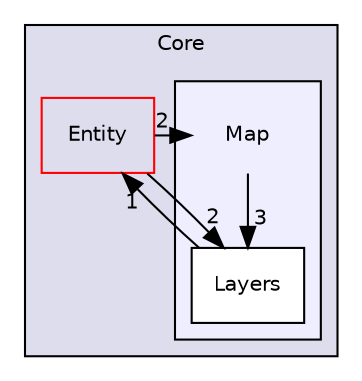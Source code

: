 digraph "src/Core/Map" {
  bgcolor=transparent;
  compound=true
  node [ fontsize="10", fontname="Helvetica"];
  edge [ labelfontsize="10", labelfontname="Helvetica"];
  subgraph clusterdir_a2f0e5642e47e7ed59fe0f0829eafb5f {
    graph [ bgcolor="#ddddee", pencolor="black", label="Core" fontname="Helvetica", fontsize="10", URL="dir_a2f0e5642e47e7ed59fe0f0829eafb5f.html"]
  dir_68e2f26f53a5eb0960065d69a44b95e0 [shape=box label="Entity" color="red" URL="dir_68e2f26f53a5eb0960065d69a44b95e0.html"];
  subgraph clusterdir_38d5e71d7d94264356c8b2e5ffa968dc {
    graph [ bgcolor="#eeeeff", pencolor="black", label="" URL="dir_38d5e71d7d94264356c8b2e5ffa968dc.html"];
    dir_38d5e71d7d94264356c8b2e5ffa968dc [shape=plaintext label="Map"];
  dir_05c82d6c5374e75bedacb1bc8d51d2e2 [shape=box label="Layers" fillcolor="white" style="filled" URL="dir_05c82d6c5374e75bedacb1bc8d51d2e2.html"];
  }
  }
  dir_68e2f26f53a5eb0960065d69a44b95e0->dir_05c82d6c5374e75bedacb1bc8d51d2e2 [headlabel="2", labeldistance=1.5 headhref="dir_000002_000005.html"];
  dir_68e2f26f53a5eb0960065d69a44b95e0->dir_38d5e71d7d94264356c8b2e5ffa968dc [headlabel="2", labeldistance=1.5 headhref="dir_000002_000004.html"];
  dir_38d5e71d7d94264356c8b2e5ffa968dc->dir_05c82d6c5374e75bedacb1bc8d51d2e2 [headlabel="3", labeldistance=1.5 headhref="dir_000004_000005.html"];
  dir_05c82d6c5374e75bedacb1bc8d51d2e2->dir_68e2f26f53a5eb0960065d69a44b95e0 [headlabel="1", labeldistance=1.5 headhref="dir_000005_000002.html"];
}
